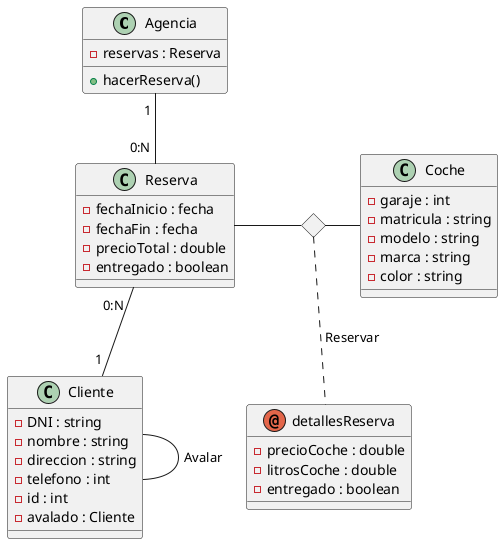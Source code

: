@startuml
'https://plantuml.com/class-diagram

class Agencia {
-reservas : Reserva

+hacerReserva()
}

class Reserva {
-fechaInicio : fecha
-fechaFin : fecha
-precioTotal : double
-entregado : boolean
}

class Cliente {
-DNI : string
-nombre : string
-direccion : string
-telefono : int
-id : int
-avalado : Cliente
}

class Coche {
-garaje : int
-matricula : string
-modelo : string
-marca : string
-color : string
}

<> reservar
annotation detallesReserva {
-precioCoche : double
-litrosCoche : double
-entregado : boolean
}


Agencia "1 "--"0:N " Reserva
Reserva "0:N  "--"1 " Cliente
Cliente - Cliente : Avalar
Reserva - reservar
reservar .. detallesReserva : " Reservar"
reservar - Coche
@enduml